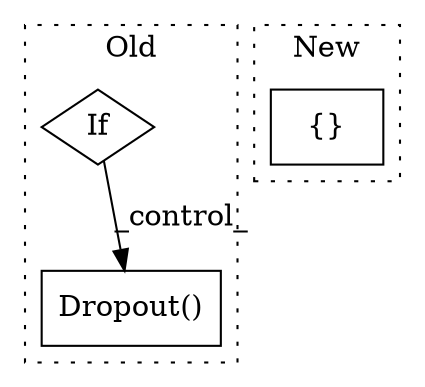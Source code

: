 digraph G {
subgraph cluster0 {
1 [label="Dropout()" a="75" s="4693,4711" l="11,1" shape="box"];
3 [label="If" a="96" s="4335,4357" l="0,14" shape="diamond"];
label = "Old";
style="dotted";
}
subgraph cluster1 {
2 [label="{}" a="59" s="2138,2138" l="2,1" shape="box"];
label = "New";
style="dotted";
}
3 -> 1 [label="_control_"];
}